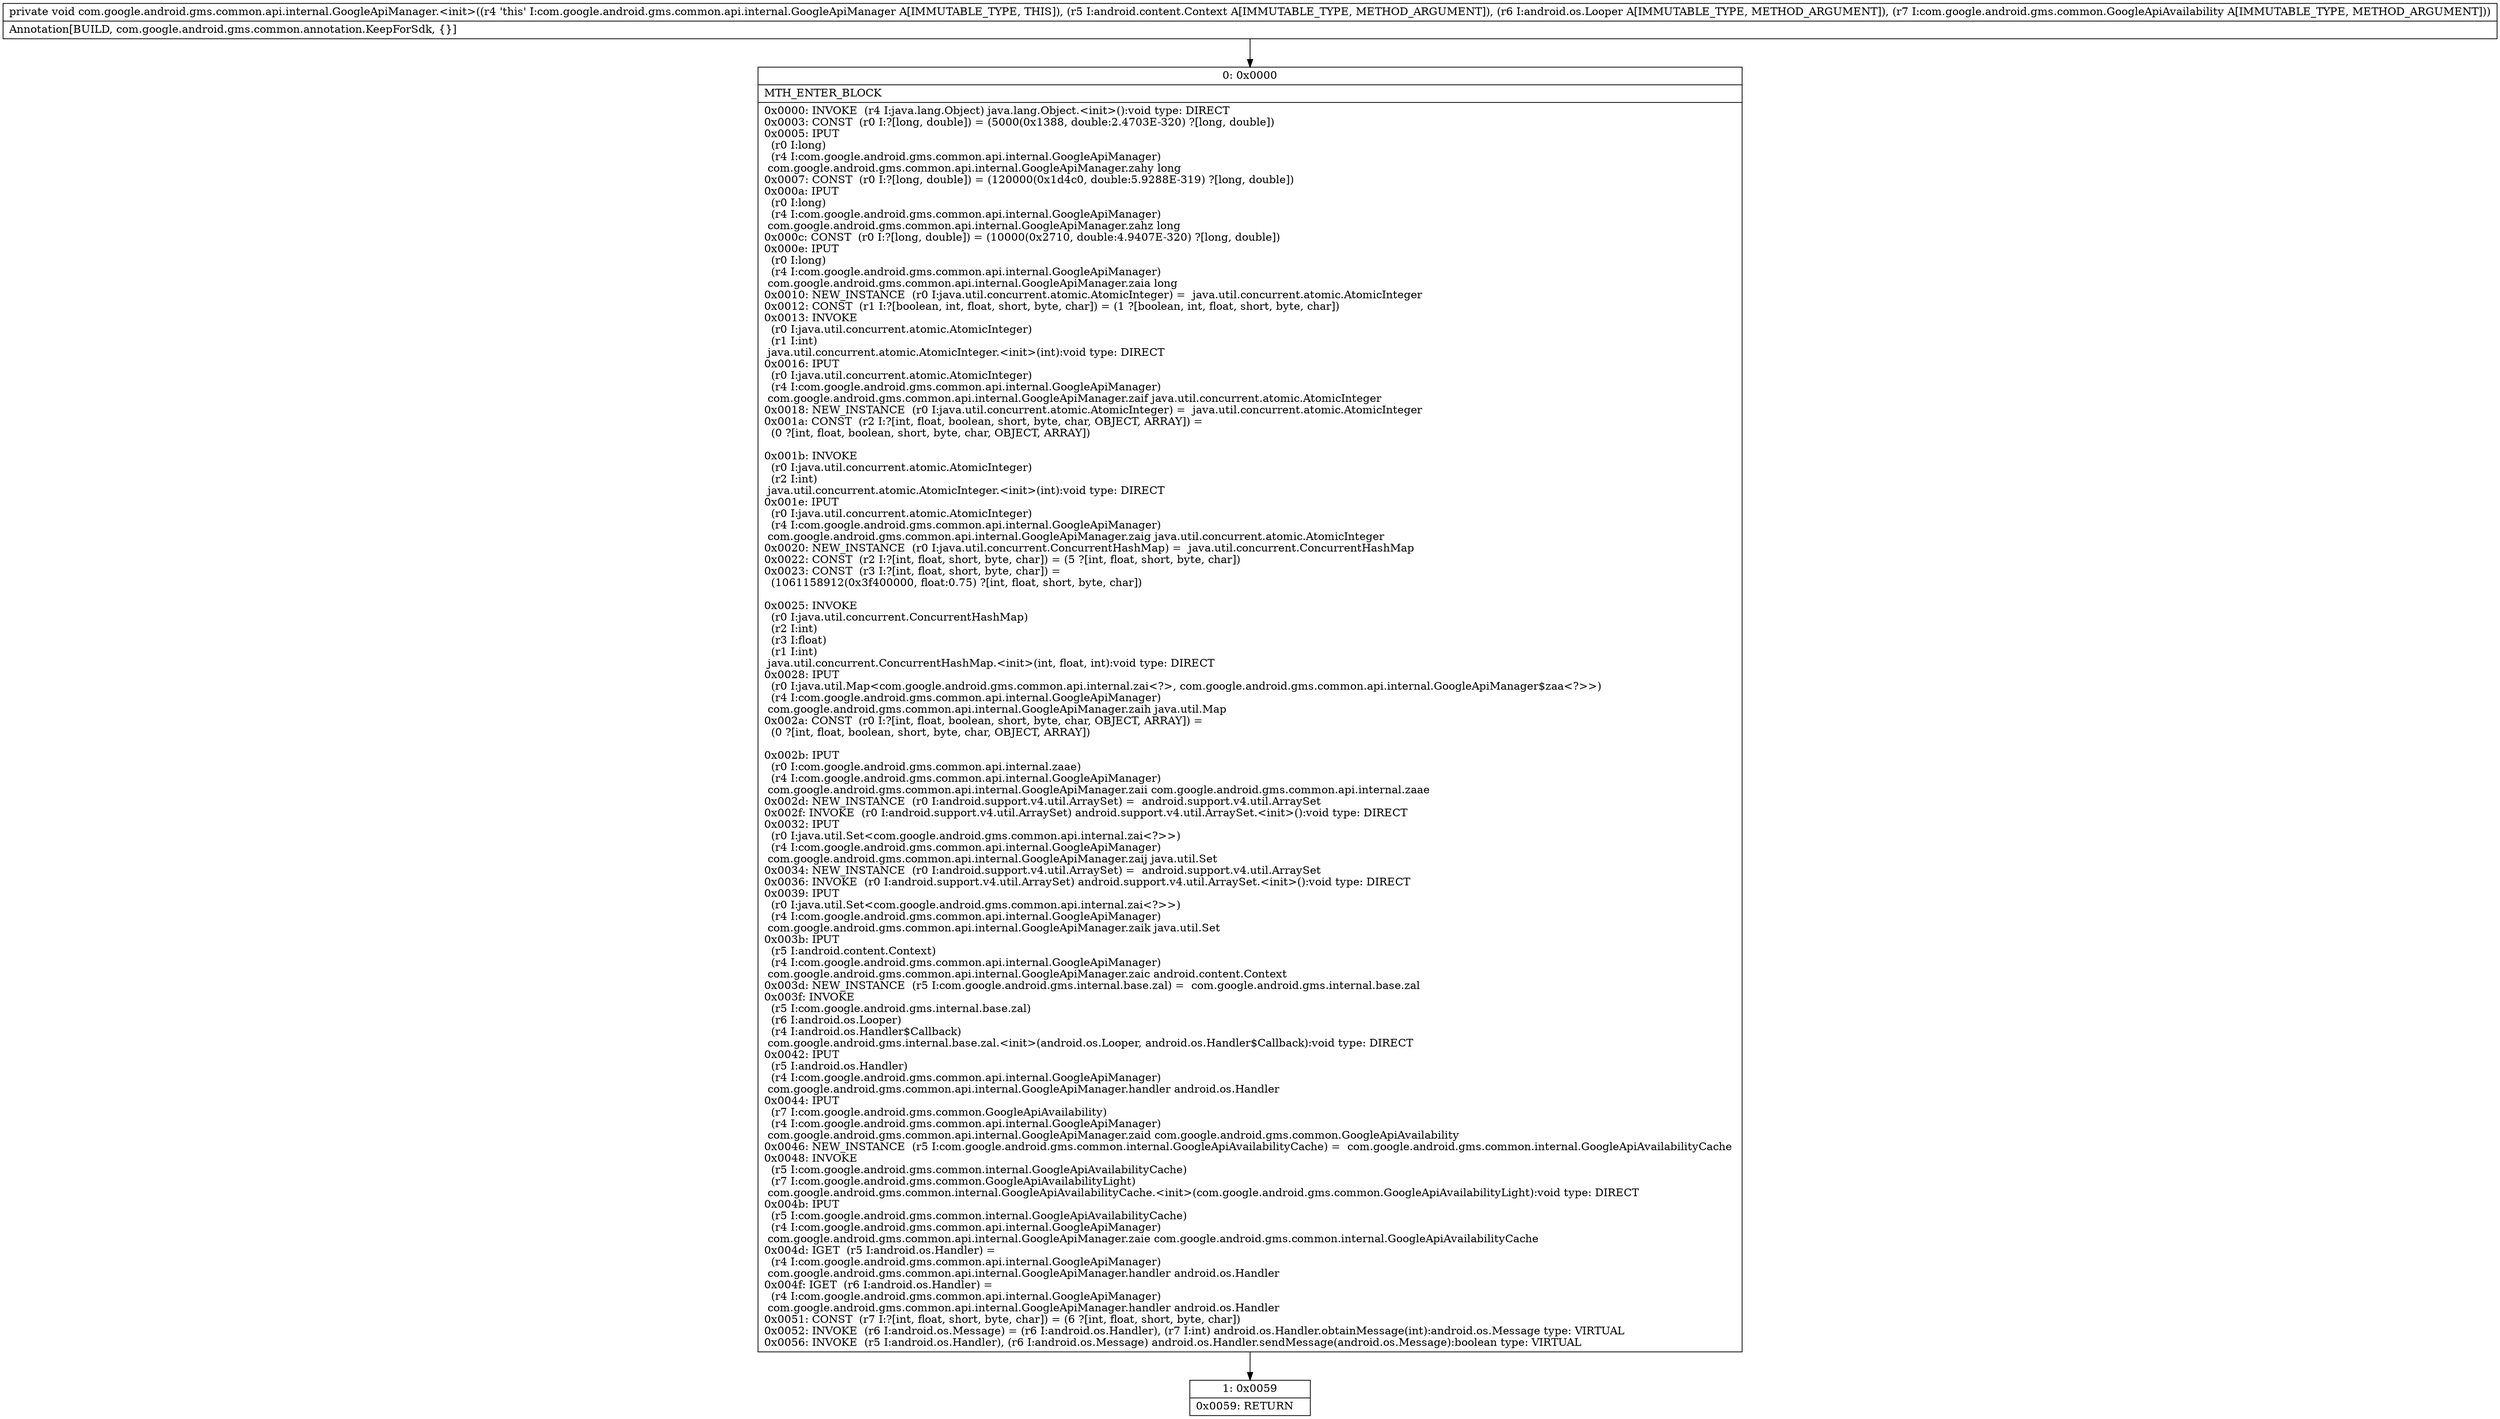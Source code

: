 digraph "CFG forcom.google.android.gms.common.api.internal.GoogleApiManager.\<init\>(Landroid\/content\/Context;Landroid\/os\/Looper;Lcom\/google\/android\/gms\/common\/GoogleApiAvailability;)V" {
Node_0 [shape=record,label="{0\:\ 0x0000|MTH_ENTER_BLOCK\l|0x0000: INVOKE  (r4 I:java.lang.Object) java.lang.Object.\<init\>():void type: DIRECT \l0x0003: CONST  (r0 I:?[long, double]) = (5000(0x1388, double:2.4703E\-320) ?[long, double]) \l0x0005: IPUT  \l  (r0 I:long)\l  (r4 I:com.google.android.gms.common.api.internal.GoogleApiManager)\l com.google.android.gms.common.api.internal.GoogleApiManager.zahy long \l0x0007: CONST  (r0 I:?[long, double]) = (120000(0x1d4c0, double:5.9288E\-319) ?[long, double]) \l0x000a: IPUT  \l  (r0 I:long)\l  (r4 I:com.google.android.gms.common.api.internal.GoogleApiManager)\l com.google.android.gms.common.api.internal.GoogleApiManager.zahz long \l0x000c: CONST  (r0 I:?[long, double]) = (10000(0x2710, double:4.9407E\-320) ?[long, double]) \l0x000e: IPUT  \l  (r0 I:long)\l  (r4 I:com.google.android.gms.common.api.internal.GoogleApiManager)\l com.google.android.gms.common.api.internal.GoogleApiManager.zaia long \l0x0010: NEW_INSTANCE  (r0 I:java.util.concurrent.atomic.AtomicInteger) =  java.util.concurrent.atomic.AtomicInteger \l0x0012: CONST  (r1 I:?[boolean, int, float, short, byte, char]) = (1 ?[boolean, int, float, short, byte, char]) \l0x0013: INVOKE  \l  (r0 I:java.util.concurrent.atomic.AtomicInteger)\l  (r1 I:int)\l java.util.concurrent.atomic.AtomicInteger.\<init\>(int):void type: DIRECT \l0x0016: IPUT  \l  (r0 I:java.util.concurrent.atomic.AtomicInteger)\l  (r4 I:com.google.android.gms.common.api.internal.GoogleApiManager)\l com.google.android.gms.common.api.internal.GoogleApiManager.zaif java.util.concurrent.atomic.AtomicInteger \l0x0018: NEW_INSTANCE  (r0 I:java.util.concurrent.atomic.AtomicInteger) =  java.util.concurrent.atomic.AtomicInteger \l0x001a: CONST  (r2 I:?[int, float, boolean, short, byte, char, OBJECT, ARRAY]) = \l  (0 ?[int, float, boolean, short, byte, char, OBJECT, ARRAY])\l \l0x001b: INVOKE  \l  (r0 I:java.util.concurrent.atomic.AtomicInteger)\l  (r2 I:int)\l java.util.concurrent.atomic.AtomicInteger.\<init\>(int):void type: DIRECT \l0x001e: IPUT  \l  (r0 I:java.util.concurrent.atomic.AtomicInteger)\l  (r4 I:com.google.android.gms.common.api.internal.GoogleApiManager)\l com.google.android.gms.common.api.internal.GoogleApiManager.zaig java.util.concurrent.atomic.AtomicInteger \l0x0020: NEW_INSTANCE  (r0 I:java.util.concurrent.ConcurrentHashMap) =  java.util.concurrent.ConcurrentHashMap \l0x0022: CONST  (r2 I:?[int, float, short, byte, char]) = (5 ?[int, float, short, byte, char]) \l0x0023: CONST  (r3 I:?[int, float, short, byte, char]) = \l  (1061158912(0x3f400000, float:0.75) ?[int, float, short, byte, char])\l \l0x0025: INVOKE  \l  (r0 I:java.util.concurrent.ConcurrentHashMap)\l  (r2 I:int)\l  (r3 I:float)\l  (r1 I:int)\l java.util.concurrent.ConcurrentHashMap.\<init\>(int, float, int):void type: DIRECT \l0x0028: IPUT  \l  (r0 I:java.util.Map\<com.google.android.gms.common.api.internal.zai\<?\>, com.google.android.gms.common.api.internal.GoogleApiManager$zaa\<?\>\>)\l  (r4 I:com.google.android.gms.common.api.internal.GoogleApiManager)\l com.google.android.gms.common.api.internal.GoogleApiManager.zaih java.util.Map \l0x002a: CONST  (r0 I:?[int, float, boolean, short, byte, char, OBJECT, ARRAY]) = \l  (0 ?[int, float, boolean, short, byte, char, OBJECT, ARRAY])\l \l0x002b: IPUT  \l  (r0 I:com.google.android.gms.common.api.internal.zaae)\l  (r4 I:com.google.android.gms.common.api.internal.GoogleApiManager)\l com.google.android.gms.common.api.internal.GoogleApiManager.zaii com.google.android.gms.common.api.internal.zaae \l0x002d: NEW_INSTANCE  (r0 I:android.support.v4.util.ArraySet) =  android.support.v4.util.ArraySet \l0x002f: INVOKE  (r0 I:android.support.v4.util.ArraySet) android.support.v4.util.ArraySet.\<init\>():void type: DIRECT \l0x0032: IPUT  \l  (r0 I:java.util.Set\<com.google.android.gms.common.api.internal.zai\<?\>\>)\l  (r4 I:com.google.android.gms.common.api.internal.GoogleApiManager)\l com.google.android.gms.common.api.internal.GoogleApiManager.zaij java.util.Set \l0x0034: NEW_INSTANCE  (r0 I:android.support.v4.util.ArraySet) =  android.support.v4.util.ArraySet \l0x0036: INVOKE  (r0 I:android.support.v4.util.ArraySet) android.support.v4.util.ArraySet.\<init\>():void type: DIRECT \l0x0039: IPUT  \l  (r0 I:java.util.Set\<com.google.android.gms.common.api.internal.zai\<?\>\>)\l  (r4 I:com.google.android.gms.common.api.internal.GoogleApiManager)\l com.google.android.gms.common.api.internal.GoogleApiManager.zaik java.util.Set \l0x003b: IPUT  \l  (r5 I:android.content.Context)\l  (r4 I:com.google.android.gms.common.api.internal.GoogleApiManager)\l com.google.android.gms.common.api.internal.GoogleApiManager.zaic android.content.Context \l0x003d: NEW_INSTANCE  (r5 I:com.google.android.gms.internal.base.zal) =  com.google.android.gms.internal.base.zal \l0x003f: INVOKE  \l  (r5 I:com.google.android.gms.internal.base.zal)\l  (r6 I:android.os.Looper)\l  (r4 I:android.os.Handler$Callback)\l com.google.android.gms.internal.base.zal.\<init\>(android.os.Looper, android.os.Handler$Callback):void type: DIRECT \l0x0042: IPUT  \l  (r5 I:android.os.Handler)\l  (r4 I:com.google.android.gms.common.api.internal.GoogleApiManager)\l com.google.android.gms.common.api.internal.GoogleApiManager.handler android.os.Handler \l0x0044: IPUT  \l  (r7 I:com.google.android.gms.common.GoogleApiAvailability)\l  (r4 I:com.google.android.gms.common.api.internal.GoogleApiManager)\l com.google.android.gms.common.api.internal.GoogleApiManager.zaid com.google.android.gms.common.GoogleApiAvailability \l0x0046: NEW_INSTANCE  (r5 I:com.google.android.gms.common.internal.GoogleApiAvailabilityCache) =  com.google.android.gms.common.internal.GoogleApiAvailabilityCache \l0x0048: INVOKE  \l  (r5 I:com.google.android.gms.common.internal.GoogleApiAvailabilityCache)\l  (r7 I:com.google.android.gms.common.GoogleApiAvailabilityLight)\l com.google.android.gms.common.internal.GoogleApiAvailabilityCache.\<init\>(com.google.android.gms.common.GoogleApiAvailabilityLight):void type: DIRECT \l0x004b: IPUT  \l  (r5 I:com.google.android.gms.common.internal.GoogleApiAvailabilityCache)\l  (r4 I:com.google.android.gms.common.api.internal.GoogleApiManager)\l com.google.android.gms.common.api.internal.GoogleApiManager.zaie com.google.android.gms.common.internal.GoogleApiAvailabilityCache \l0x004d: IGET  (r5 I:android.os.Handler) = \l  (r4 I:com.google.android.gms.common.api.internal.GoogleApiManager)\l com.google.android.gms.common.api.internal.GoogleApiManager.handler android.os.Handler \l0x004f: IGET  (r6 I:android.os.Handler) = \l  (r4 I:com.google.android.gms.common.api.internal.GoogleApiManager)\l com.google.android.gms.common.api.internal.GoogleApiManager.handler android.os.Handler \l0x0051: CONST  (r7 I:?[int, float, short, byte, char]) = (6 ?[int, float, short, byte, char]) \l0x0052: INVOKE  (r6 I:android.os.Message) = (r6 I:android.os.Handler), (r7 I:int) android.os.Handler.obtainMessage(int):android.os.Message type: VIRTUAL \l0x0056: INVOKE  (r5 I:android.os.Handler), (r6 I:android.os.Message) android.os.Handler.sendMessage(android.os.Message):boolean type: VIRTUAL \l}"];
Node_1 [shape=record,label="{1\:\ 0x0059|0x0059: RETURN   \l}"];
MethodNode[shape=record,label="{private void com.google.android.gms.common.api.internal.GoogleApiManager.\<init\>((r4 'this' I:com.google.android.gms.common.api.internal.GoogleApiManager A[IMMUTABLE_TYPE, THIS]), (r5 I:android.content.Context A[IMMUTABLE_TYPE, METHOD_ARGUMENT]), (r6 I:android.os.Looper A[IMMUTABLE_TYPE, METHOD_ARGUMENT]), (r7 I:com.google.android.gms.common.GoogleApiAvailability A[IMMUTABLE_TYPE, METHOD_ARGUMENT]))  | Annotation[BUILD, com.google.android.gms.common.annotation.KeepForSdk, \{\}]\l}"];
MethodNode -> Node_0;
Node_0 -> Node_1;
}

